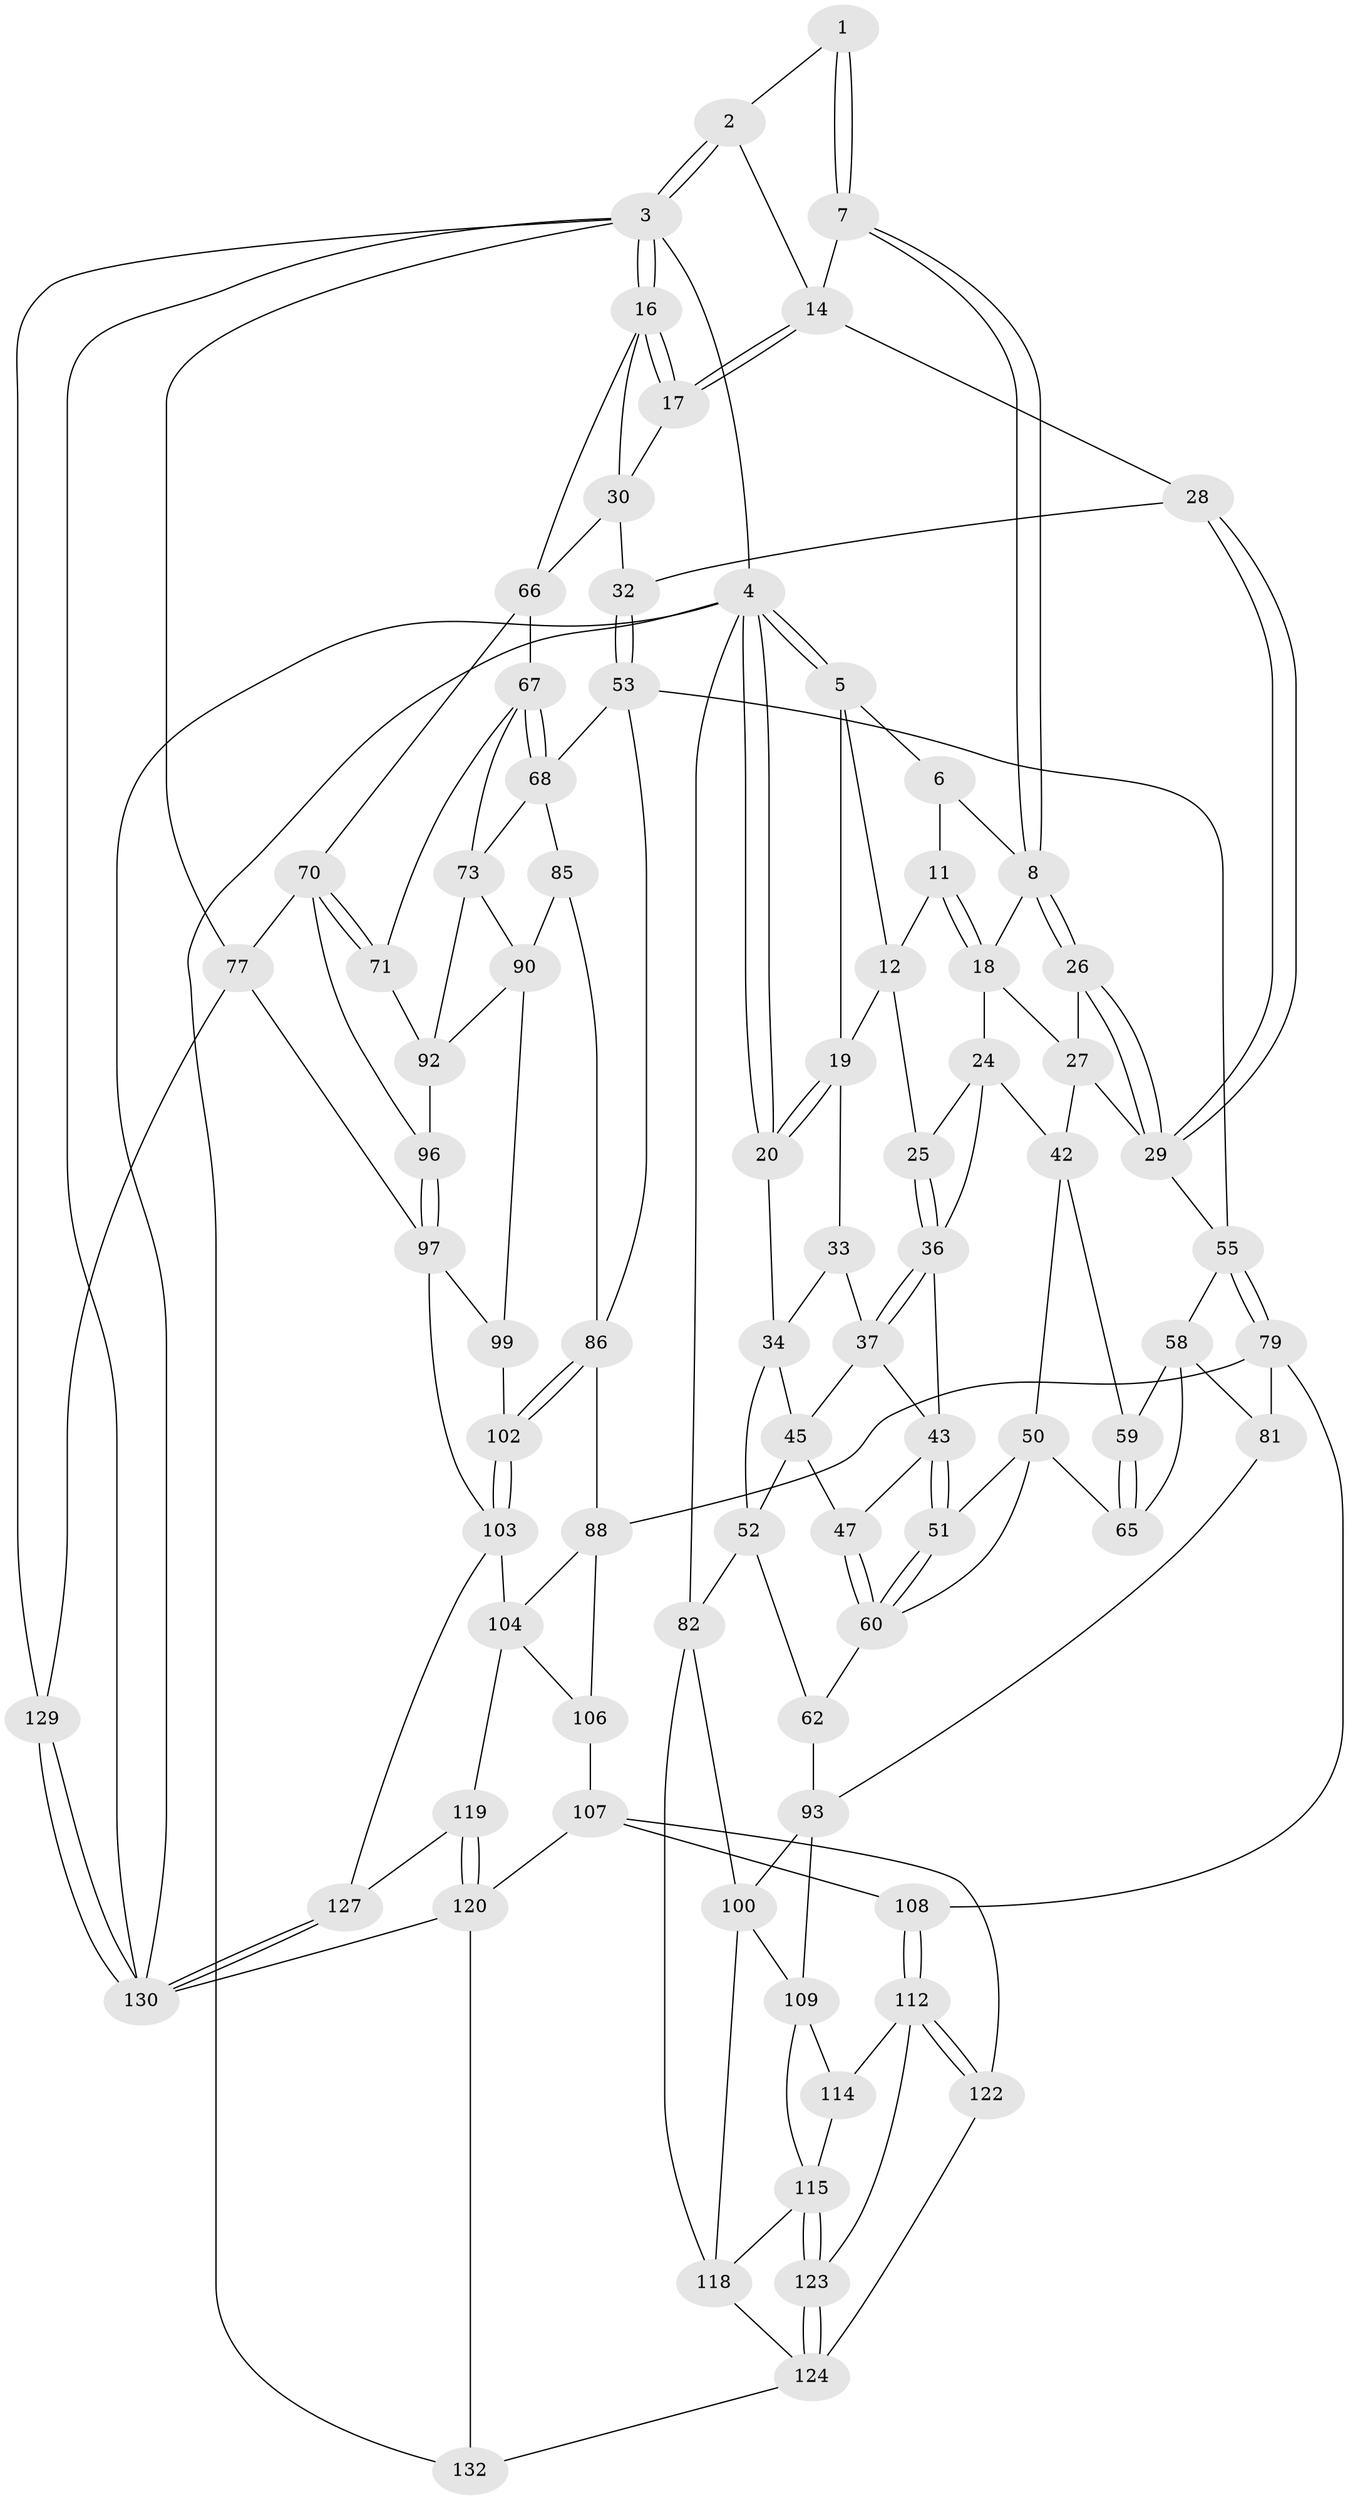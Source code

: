 // original degree distribution, {3: 0.015037593984962405, 4: 0.21804511278195488, 6: 0.19548872180451127, 5: 0.5714285714285714}
// Generated by graph-tools (version 1.1) at 2025/11/02/27/25 16:11:53]
// undirected, 82 vertices, 183 edges
graph export_dot {
graph [start="1"]
  node [color=gray90,style=filled];
  1 [pos="+0.6240329420047197+0"];
  2 [pos="+0.8582361592060174+0"];
  3 [pos="+1+0",super="+76"];
  4 [pos="+0+0",super="+84"];
  5 [pos="+0.20301947906248627+0",super="+13"];
  6 [pos="+0.3755559588278391+0",super="+10"];
  7 [pos="+0.6099709429735938+0"];
  8 [pos="+0.5109093187362732+0.15307096589936375",super="+9"];
  11 [pos="+0.31245887112674153+0.08939413708252114"];
  12 [pos="+0.23718735202190297+0.10578703630177672",super="+21"];
  14 [pos="+0.822292734052081+0.0029297063467545533",super="+15"];
  16 [pos="+1+0",super="+57"];
  17 [pos="+0.8793554507163702+0.16388656952351477"];
  18 [pos="+0.3797119918677524+0.1277474692310776",super="+23"];
  19 [pos="+0.11662460445088163+0.12812195905063095",super="+22"];
  20 [pos="+0+0"];
  24 [pos="+0.3024264546033518+0.20558576772178963",super="+39"];
  25 [pos="+0.25951611960493753+0.19127391806299668"];
  26 [pos="+0.5338603824100593+0.2011157526481487"];
  27 [pos="+0.4450713226892849+0.25763177872786186",super="+41"];
  28 [pos="+0.6702710538481478+0.23375105390117737"];
  29 [pos="+0.609822492548764+0.2414588851980041",super="+46"];
  30 [pos="+0.8523573465273241+0.2640229762287007",super="+31"];
  32 [pos="+0.6774220356598789+0.2372038413735487"];
  33 [pos="+0.11047750219762986+0.25418142621257767"];
  34 [pos="+0.049646157922290386+0.2628639117183938",super="+35"];
  36 [pos="+0.239083278459294+0.2294522254090392",super="+40"];
  37 [pos="+0.15526209533868598+0.2947225689176484",super="+38"];
  42 [pos="+0.37686829788239357+0.31621326633956287",super="+49"];
  43 [pos="+0.2044415292425114+0.3504271194652237",super="+44"];
  45 [pos="+0.08938047714722266+0.36053358956950193",super="+48"];
  47 [pos="+0.11230197943557983+0.3925698385915696"];
  50 [pos="+0.27692013712953506+0.38366522493499816",super="+64"];
  51 [pos="+0.2171551849480101+0.37008052885945886"];
  52 [pos="+0+0.5125211037001717",super="+63"];
  53 [pos="+0.664077182329735+0.5008731925593066",super="+54"];
  55 [pos="+0.5758378939589369+0.505256816288749",super="+56"];
  58 [pos="+0.44848922432343863+0.4710110661948574",super="+75"];
  59 [pos="+0.368660830091791+0.4392937177038976"];
  60 [pos="+0.17495632404030748+0.45628323387314973",super="+61"];
  62 [pos="+0.08468947492921725+0.581152481260377"];
  65 [pos="+0.29448545431946166+0.5560007336768265"];
  66 [pos="+0.8295239370528371+0.3125618489036616",super="+69"];
  67 [pos="+0.827776674559876+0.34986967709439665",super="+72"];
  68 [pos="+0.704071503037816+0.5013305819713713",super="+74"];
  70 [pos="+1+0.5736113537075684",super="+78"];
  71 [pos="+1+0.5367890203857736"];
  73 [pos="+0.8197235359822888+0.5795753303767881",super="+89"];
  77 [pos="+1+0.7669648037379302",super="+128"];
  79 [pos="+0.5487524180556638+0.5679647563616679",super="+80"];
  81 [pos="+0.3695534833744983+0.6559669922984788"];
  82 [pos="+0+0.7490478348076249",super="+83"];
  85 [pos="+0.7263955379670681+0.6419993014940809"];
  86 [pos="+0.6907682925491068+0.6771279009019416",super="+87"];
  88 [pos="+0.6013118887326827+0.6777967337905965",super="+105"];
  90 [pos="+0.8438161020034183+0.6553062869733123",super="+91"];
  92 [pos="+0.9395861719107433+0.5618296287049088",super="+95"];
  93 [pos="+0.30516595285335646+0.6932433097849169",super="+94"];
  96 [pos="+0.937950415107346+0.7106747294210155"];
  97 [pos="+0.8392260532550896+0.8310154323012341",super="+98"];
  99 [pos="+0.8110504338409216+0.7020651543767807"];
  100 [pos="+0.13377453878235818+0.6883735991138252",super="+101"];
  102 [pos="+0.7084904758527532+0.7213392242774448"];
  103 [pos="+0.7057753066395314+0.8063336851257275",super="+111"];
  104 [pos="+0.6665212779892847+0.8263241311170353",super="+117"];
  106 [pos="+0.5138093434423392+0.754982408580349"];
  107 [pos="+0.4586882116301768+0.7674908097430778",super="+121"];
  108 [pos="+0.43090755954071763+0.7577423836285142"];
  109 [pos="+0.16304455714859198+0.75082475744955",super="+110"];
  112 [pos="+0.4261034408586923+0.7651523300866396",super="+113"];
  114 [pos="+0.2793383051642122+0.7973093437235466"];
  115 [pos="+0.2368248122546611+0.8444926623093493",super="+116"];
  118 [pos="+0.10790678822091074+0.8191079295528582",super="+125"];
  119 [pos="+0.6005780179008198+0.9546231325101765"];
  120 [pos="+0.5904391276916485+0.9691513688987227",super="+131"];
  122 [pos="+0.4305946483283079+0.8831287254647522"];
  123 [pos="+0.27365902805248976+1"];
  124 [pos="+0.26935446032198224+1",super="+126"];
  127 [pos="+0.8161496659522977+0.9010477051972922"];
  129 [pos="+0.9506272513426506+0.9437772032604262"];
  130 [pos="+0.8277178356754853+1",super="+133"];
  132 [pos="+0.3005279787437617+1"];
  1 -- 2;
  1 -- 7;
  1 -- 7;
  2 -- 3;
  2 -- 3;
  2 -- 14;
  3 -- 4;
  3 -- 16;
  3 -- 16;
  3 -- 129;
  3 -- 130;
  3 -- 77;
  4 -- 5;
  4 -- 5;
  4 -- 20;
  4 -- 20;
  4 -- 132;
  4 -- 82;
  4 -- 130;
  5 -- 6;
  5 -- 19;
  5 -- 12;
  6 -- 11;
  6 -- 8;
  7 -- 8;
  7 -- 8;
  7 -- 14;
  8 -- 26;
  8 -- 26;
  8 -- 18;
  11 -- 12;
  11 -- 18;
  11 -- 18;
  12 -- 25;
  12 -- 19;
  14 -- 17;
  14 -- 17;
  14 -- 28;
  16 -- 17;
  16 -- 17;
  16 -- 66;
  16 -- 30;
  17 -- 30;
  18 -- 24;
  18 -- 27;
  19 -- 20;
  19 -- 20;
  19 -- 33;
  20 -- 34;
  24 -- 25;
  24 -- 42;
  24 -- 36;
  25 -- 36;
  25 -- 36;
  26 -- 27;
  26 -- 29;
  26 -- 29;
  27 -- 42;
  27 -- 29;
  28 -- 29;
  28 -- 29;
  28 -- 32;
  29 -- 55;
  30 -- 32;
  30 -- 66;
  32 -- 53;
  32 -- 53;
  33 -- 34;
  33 -- 37;
  34 -- 45;
  34 -- 52;
  36 -- 37;
  36 -- 37;
  36 -- 43;
  37 -- 45;
  37 -- 43;
  42 -- 59;
  42 -- 50;
  43 -- 51;
  43 -- 51;
  43 -- 47;
  45 -- 52;
  45 -- 47;
  47 -- 60;
  47 -- 60;
  50 -- 51;
  50 -- 65;
  50 -- 60;
  51 -- 60;
  51 -- 60;
  52 -- 82;
  52 -- 62;
  53 -- 68;
  53 -- 55;
  53 -- 86;
  55 -- 79;
  55 -- 79;
  55 -- 58;
  58 -- 59;
  58 -- 81;
  58 -- 65;
  59 -- 65;
  59 -- 65;
  60 -- 62;
  62 -- 93;
  66 -- 67;
  66 -- 70;
  67 -- 68;
  67 -- 68;
  67 -- 73;
  67 -- 71;
  68 -- 73;
  68 -- 85;
  70 -- 71;
  70 -- 71;
  70 -- 96;
  70 -- 77;
  71 -- 92;
  73 -- 90;
  73 -- 92;
  77 -- 97;
  77 -- 129;
  79 -- 88;
  79 -- 81;
  79 -- 108;
  81 -- 93;
  82 -- 100;
  82 -- 118;
  85 -- 86;
  85 -- 90;
  86 -- 102;
  86 -- 102;
  86 -- 88;
  88 -- 104;
  88 -- 106;
  90 -- 99;
  90 -- 92;
  92 -- 96;
  93 -- 109;
  93 -- 100;
  96 -- 97;
  96 -- 97;
  97 -- 99;
  97 -- 103;
  99 -- 102;
  100 -- 109;
  100 -- 118;
  102 -- 103;
  102 -- 103;
  103 -- 104;
  103 -- 127;
  104 -- 106;
  104 -- 119;
  106 -- 107;
  107 -- 108;
  107 -- 120;
  107 -- 122;
  108 -- 112;
  108 -- 112;
  109 -- 114;
  109 -- 115;
  112 -- 122;
  112 -- 122;
  112 -- 114;
  112 -- 123;
  114 -- 115;
  115 -- 123;
  115 -- 123;
  115 -- 118;
  118 -- 124;
  119 -- 120;
  119 -- 120;
  119 -- 127;
  120 -- 130;
  120 -- 132;
  122 -- 124;
  123 -- 124;
  123 -- 124;
  124 -- 132;
  127 -- 130;
  127 -- 130;
  129 -- 130;
  129 -- 130;
}
